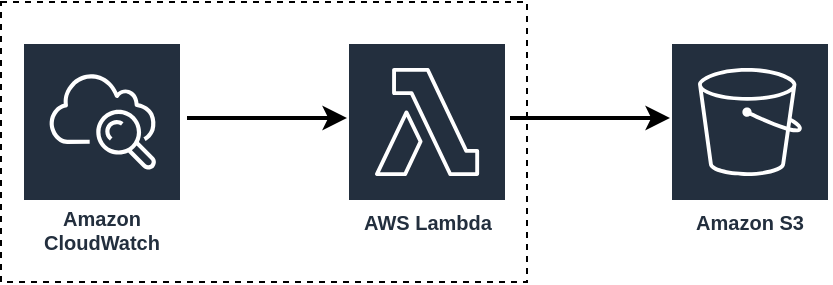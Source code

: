 <mxfile version="10.8.7" type="device"><diagram id="xQsbx1p0f22LhbpJ95Id" name="Page-1"><mxGraphModel dx="918" dy="567" grid="1" gridSize="10" guides="1" tooltips="1" connect="1" arrows="1" fold="1" page="1" pageScale="1" pageWidth="827" pageHeight="1169" math="0" shadow="0"><root><mxCell id="0"/><mxCell id="1" parent="0"/><mxCell id="8trwHpTTQBp2HcGaicXx-11" value="" style="rounded=0;whiteSpace=wrap;html=1;dashed=1;fillColor=#ffffff;" vertex="1" parent="1"><mxGeometry x="273.5" y="100" width="263" height="140" as="geometry"/></mxCell><mxCell id="8trwHpTTQBp2HcGaicXx-2" value="AWS Lambda" style="outlineConnect=0;fontColor=#232F3E;gradientColor=none;strokeColor=#ffffff;fillColor=#232F3E;dashed=0;verticalLabelPosition=middle;verticalAlign=bottom;align=center;html=1;whiteSpace=wrap;fontSize=10;fontStyle=1;spacing=3;shape=mxgraph.aws4.productIcon;prIcon=mxgraph.aws4.lambda;" vertex="1" parent="1"><mxGeometry x="446.5" y="120" width="80" height="100" as="geometry"/></mxCell><mxCell id="8trwHpTTQBp2HcGaicXx-5" style="edgeStyle=orthogonalEdgeStyle;rounded=0;orthogonalLoop=1;jettySize=auto;html=1;strokeWidth=2;" edge="1" parent="1"><mxGeometry relative="1" as="geometry"><mxPoint x="366.5" y="158" as="sourcePoint"/><mxPoint x="446.5" y="158" as="targetPoint"/></mxGeometry></mxCell><mxCell id="8trwHpTTQBp2HcGaicXx-19" value="Amazon CloudWatch" style="outlineConnect=0;fontColor=#232F3E;gradientColor=none;strokeColor=#ffffff;fillColor=#232F3E;dashed=0;verticalLabelPosition=middle;verticalAlign=bottom;align=center;html=1;whiteSpace=wrap;fontSize=10;fontStyle=1;spacing=3;shape=mxgraph.aws4.productIcon;prIcon=mxgraph.aws4.cloudwatch;" vertex="1" parent="1"><mxGeometry x="284" y="120" width="80" height="110" as="geometry"/></mxCell><mxCell id="8trwHpTTQBp2HcGaicXx-20" value="Amazon S3" style="outlineConnect=0;fontColor=#232F3E;gradientColor=none;strokeColor=#ffffff;fillColor=#232F3E;dashed=0;verticalLabelPosition=middle;verticalAlign=bottom;align=center;html=1;whiteSpace=wrap;fontSize=10;fontStyle=1;spacing=3;shape=mxgraph.aws4.productIcon;prIcon=mxgraph.aws4.s3;" vertex="1" parent="1"><mxGeometry x="608" y="120" width="80" height="100" as="geometry"/></mxCell><mxCell id="8trwHpTTQBp2HcGaicXx-21" style="edgeStyle=orthogonalEdgeStyle;rounded=0;orthogonalLoop=1;jettySize=auto;html=1;strokeWidth=2;" edge="1" parent="1"><mxGeometry relative="1" as="geometry"><mxPoint x="528" y="158" as="sourcePoint"/><mxPoint x="608" y="158" as="targetPoint"/></mxGeometry></mxCell></root></mxGraphModel></diagram></mxfile>